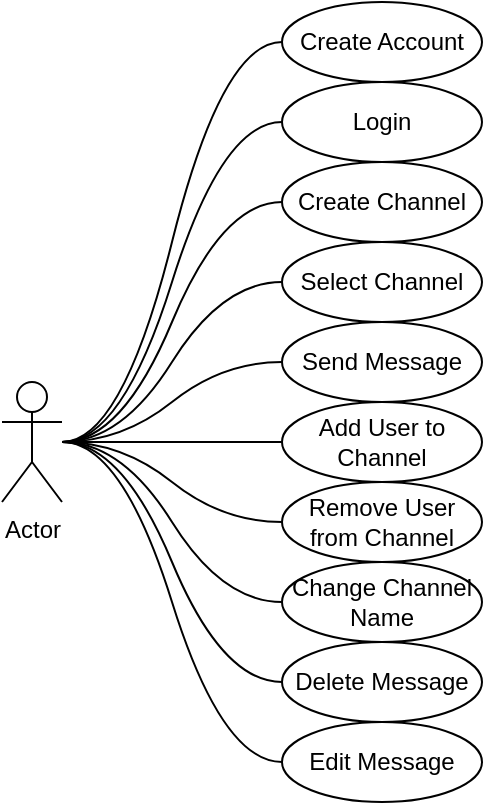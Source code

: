 <mxfile version="21.8.0" type="device">
  <diagram name="Page-1" id="ZpfezPk5MuoGUGfvG7_E">
    <mxGraphModel dx="778" dy="484" grid="1" gridSize="10" guides="1" tooltips="1" connect="1" arrows="1" fold="1" page="1" pageScale="1" pageWidth="850" pageHeight="1100" math="0" shadow="0">
      <root>
        <mxCell id="0" />
        <mxCell id="1" parent="0" />
        <mxCell id="AVP0JRcrg4ZeBesZcvpQ-24" style="edgeStyle=entityRelationEdgeStyle;orthogonalLoop=1;jettySize=auto;html=1;entryX=0;entryY=0.5;entryDx=0;entryDy=0;strokeColor=default;curved=1;strokeWidth=1;endArrow=none;endFill=0;" edge="1" parent="1" source="AVP0JRcrg4ZeBesZcvpQ-1" target="AVP0JRcrg4ZeBesZcvpQ-23">
          <mxGeometry relative="1" as="geometry" />
        </mxCell>
        <mxCell id="AVP0JRcrg4ZeBesZcvpQ-25" style="edgeStyle=entityRelationEdgeStyle;orthogonalLoop=1;jettySize=auto;html=1;entryX=0;entryY=0.5;entryDx=0;entryDy=0;strokeColor=default;curved=1;strokeWidth=1;endArrow=none;endFill=0;" edge="1" parent="1" source="AVP0JRcrg4ZeBesZcvpQ-1" target="AVP0JRcrg4ZeBesZcvpQ-22">
          <mxGeometry relative="1" as="geometry" />
        </mxCell>
        <mxCell id="AVP0JRcrg4ZeBesZcvpQ-27" style="edgeStyle=entityRelationEdgeStyle;orthogonalLoop=1;jettySize=auto;html=1;entryX=0;entryY=0.5;entryDx=0;entryDy=0;strokeColor=default;curved=1;strokeWidth=1;endArrow=none;endFill=0;" edge="1" parent="1" source="AVP0JRcrg4ZeBesZcvpQ-1" target="AVP0JRcrg4ZeBesZcvpQ-19">
          <mxGeometry relative="1" as="geometry" />
        </mxCell>
        <mxCell id="AVP0JRcrg4ZeBesZcvpQ-28" style="edgeStyle=entityRelationEdgeStyle;orthogonalLoop=1;jettySize=auto;html=1;entryX=0;entryY=0.5;entryDx=0;entryDy=0;strokeColor=default;curved=1;strokeWidth=1;endArrow=none;endFill=0;" edge="1" parent="1" source="AVP0JRcrg4ZeBesZcvpQ-1" target="AVP0JRcrg4ZeBesZcvpQ-18">
          <mxGeometry relative="1" as="geometry" />
        </mxCell>
        <mxCell id="AVP0JRcrg4ZeBesZcvpQ-29" style="edgeStyle=entityRelationEdgeStyle;orthogonalLoop=1;jettySize=auto;html=1;entryX=0;entryY=0.5;entryDx=0;entryDy=0;strokeColor=default;curved=1;strokeWidth=1;endArrow=none;endFill=0;" edge="1" parent="1" source="AVP0JRcrg4ZeBesZcvpQ-1" target="AVP0JRcrg4ZeBesZcvpQ-17">
          <mxGeometry relative="1" as="geometry" />
        </mxCell>
        <mxCell id="AVP0JRcrg4ZeBesZcvpQ-30" style="edgeStyle=entityRelationEdgeStyle;orthogonalLoop=1;jettySize=auto;html=1;entryX=0;entryY=0.5;entryDx=0;entryDy=0;strokeColor=default;curved=1;strokeWidth=1;endArrow=none;endFill=0;" edge="1" parent="1" source="AVP0JRcrg4ZeBesZcvpQ-1" target="AVP0JRcrg4ZeBesZcvpQ-16">
          <mxGeometry relative="1" as="geometry" />
        </mxCell>
        <mxCell id="AVP0JRcrg4ZeBesZcvpQ-31" style="edgeStyle=entityRelationEdgeStyle;orthogonalLoop=1;jettySize=auto;html=1;entryX=0;entryY=0.5;entryDx=0;entryDy=0;strokeColor=default;curved=1;strokeWidth=1;endArrow=none;endFill=0;" edge="1" parent="1" source="AVP0JRcrg4ZeBesZcvpQ-1" target="AVP0JRcrg4ZeBesZcvpQ-15">
          <mxGeometry relative="1" as="geometry" />
        </mxCell>
        <mxCell id="AVP0JRcrg4ZeBesZcvpQ-32" style="edgeStyle=entityRelationEdgeStyle;orthogonalLoop=1;jettySize=auto;html=1;entryX=0;entryY=0.5;entryDx=0;entryDy=0;strokeColor=default;curved=1;strokeWidth=1;endArrow=none;endFill=0;" edge="1" parent="1" source="AVP0JRcrg4ZeBesZcvpQ-1" target="AVP0JRcrg4ZeBesZcvpQ-14">
          <mxGeometry relative="1" as="geometry" />
        </mxCell>
        <mxCell id="AVP0JRcrg4ZeBesZcvpQ-33" style="edgeStyle=entityRelationEdgeStyle;orthogonalLoop=1;jettySize=auto;html=1;entryX=0;entryY=0.5;entryDx=0;entryDy=0;strokeColor=default;curved=1;strokeWidth=1;endArrow=none;endFill=0;" edge="1" parent="1" source="AVP0JRcrg4ZeBesZcvpQ-1" target="AVP0JRcrg4ZeBesZcvpQ-7">
          <mxGeometry relative="1" as="geometry" />
        </mxCell>
        <mxCell id="AVP0JRcrg4ZeBesZcvpQ-34" style="edgeStyle=entityRelationEdgeStyle;orthogonalLoop=1;jettySize=auto;html=1;entryX=0;entryY=0.5;entryDx=0;entryDy=0;strokeColor=default;curved=1;strokeWidth=1;endArrow=none;endFill=0;" edge="1" parent="1" source="AVP0JRcrg4ZeBesZcvpQ-1" target="AVP0JRcrg4ZeBesZcvpQ-2">
          <mxGeometry relative="1" as="geometry" />
        </mxCell>
        <mxCell id="AVP0JRcrg4ZeBesZcvpQ-1" value="Actor" style="shape=umlActor;verticalLabelPosition=bottom;verticalAlign=top;html=1;outlineConnect=0;" vertex="1" parent="1">
          <mxGeometry x="180" y="210" width="30" height="60" as="geometry" />
        </mxCell>
        <mxCell id="AVP0JRcrg4ZeBesZcvpQ-2" value="Create Account" style="ellipse;whiteSpace=wrap;html=1;" vertex="1" parent="1">
          <mxGeometry x="320" y="20" width="100" height="40" as="geometry" />
        </mxCell>
        <mxCell id="AVP0JRcrg4ZeBesZcvpQ-7" value="Login" style="ellipse;whiteSpace=wrap;html=1;" vertex="1" parent="1">
          <mxGeometry x="320" y="60" width="100" height="40" as="geometry" />
        </mxCell>
        <mxCell id="AVP0JRcrg4ZeBesZcvpQ-14" value="Create Channel" style="ellipse;whiteSpace=wrap;html=1;" vertex="1" parent="1">
          <mxGeometry x="320" y="100" width="100" height="40" as="geometry" />
        </mxCell>
        <mxCell id="AVP0JRcrg4ZeBesZcvpQ-15" value="Select Channel" style="ellipse;whiteSpace=wrap;html=1;" vertex="1" parent="1">
          <mxGeometry x="320" y="140" width="100" height="40" as="geometry" />
        </mxCell>
        <mxCell id="AVP0JRcrg4ZeBesZcvpQ-16" value="Send Message" style="ellipse;whiteSpace=wrap;html=1;" vertex="1" parent="1">
          <mxGeometry x="320" y="180" width="100" height="40" as="geometry" />
        </mxCell>
        <mxCell id="AVP0JRcrg4ZeBesZcvpQ-17" value="Add User to Channel" style="ellipse;whiteSpace=wrap;html=1;" vertex="1" parent="1">
          <mxGeometry x="320" y="220" width="100" height="40" as="geometry" />
        </mxCell>
        <mxCell id="AVP0JRcrg4ZeBesZcvpQ-18" value="Remove User from Channel" style="ellipse;whiteSpace=wrap;html=1;" vertex="1" parent="1">
          <mxGeometry x="320" y="260" width="100" height="40" as="geometry" />
        </mxCell>
        <mxCell id="AVP0JRcrg4ZeBesZcvpQ-19" value="Change Channel Name" style="ellipse;whiteSpace=wrap;html=1;" vertex="1" parent="1">
          <mxGeometry x="320" y="300" width="100" height="40" as="geometry" />
        </mxCell>
        <mxCell id="AVP0JRcrg4ZeBesZcvpQ-22" value="Delete Message" style="ellipse;whiteSpace=wrap;html=1;" vertex="1" parent="1">
          <mxGeometry x="320" y="340" width="100" height="40" as="geometry" />
        </mxCell>
        <mxCell id="AVP0JRcrg4ZeBesZcvpQ-23" value="&lt;div&gt;Edit Message&lt;/div&gt;" style="ellipse;whiteSpace=wrap;html=1;" vertex="1" parent="1">
          <mxGeometry x="320" y="380" width="100" height="40" as="geometry" />
        </mxCell>
      </root>
    </mxGraphModel>
  </diagram>
</mxfile>
